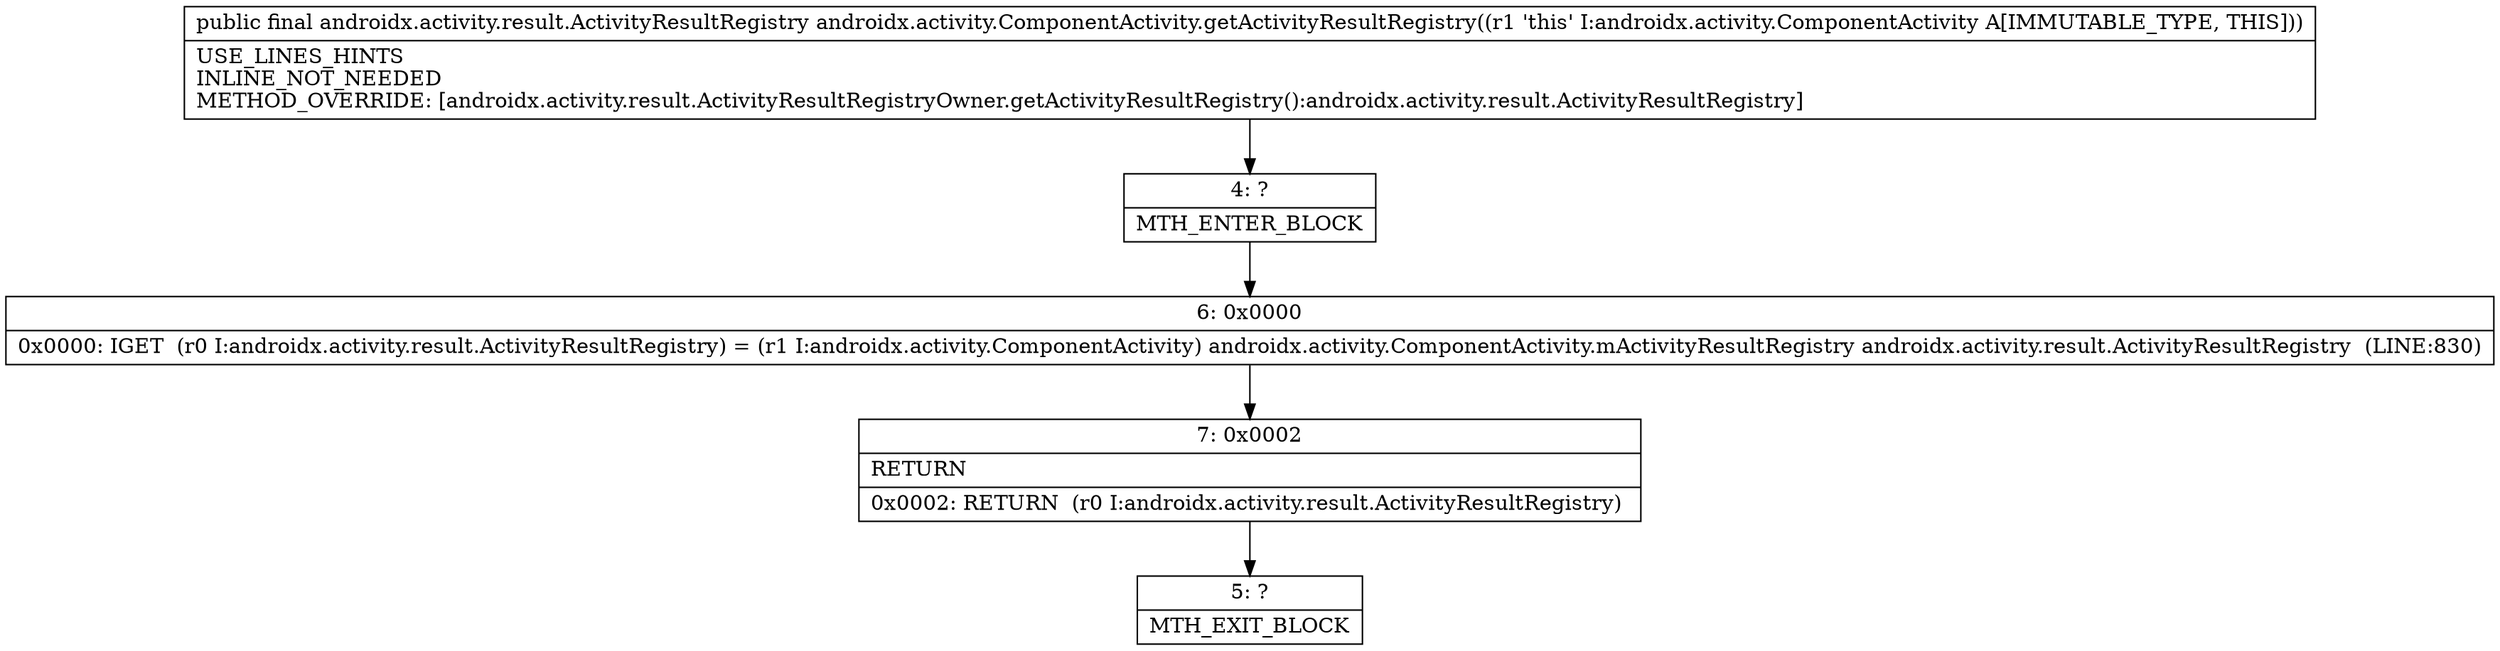 digraph "CFG forandroidx.activity.ComponentActivity.getActivityResultRegistry()Landroidx\/activity\/result\/ActivityResultRegistry;" {
Node_4 [shape=record,label="{4\:\ ?|MTH_ENTER_BLOCK\l}"];
Node_6 [shape=record,label="{6\:\ 0x0000|0x0000: IGET  (r0 I:androidx.activity.result.ActivityResultRegistry) = (r1 I:androidx.activity.ComponentActivity) androidx.activity.ComponentActivity.mActivityResultRegistry androidx.activity.result.ActivityResultRegistry  (LINE:830)\l}"];
Node_7 [shape=record,label="{7\:\ 0x0002|RETURN\l|0x0002: RETURN  (r0 I:androidx.activity.result.ActivityResultRegistry) \l}"];
Node_5 [shape=record,label="{5\:\ ?|MTH_EXIT_BLOCK\l}"];
MethodNode[shape=record,label="{public final androidx.activity.result.ActivityResultRegistry androidx.activity.ComponentActivity.getActivityResultRegistry((r1 'this' I:androidx.activity.ComponentActivity A[IMMUTABLE_TYPE, THIS]))  | USE_LINES_HINTS\lINLINE_NOT_NEEDED\lMETHOD_OVERRIDE: [androidx.activity.result.ActivityResultRegistryOwner.getActivityResultRegistry():androidx.activity.result.ActivityResultRegistry]\l}"];
MethodNode -> Node_4;Node_4 -> Node_6;
Node_6 -> Node_7;
Node_7 -> Node_5;
}

